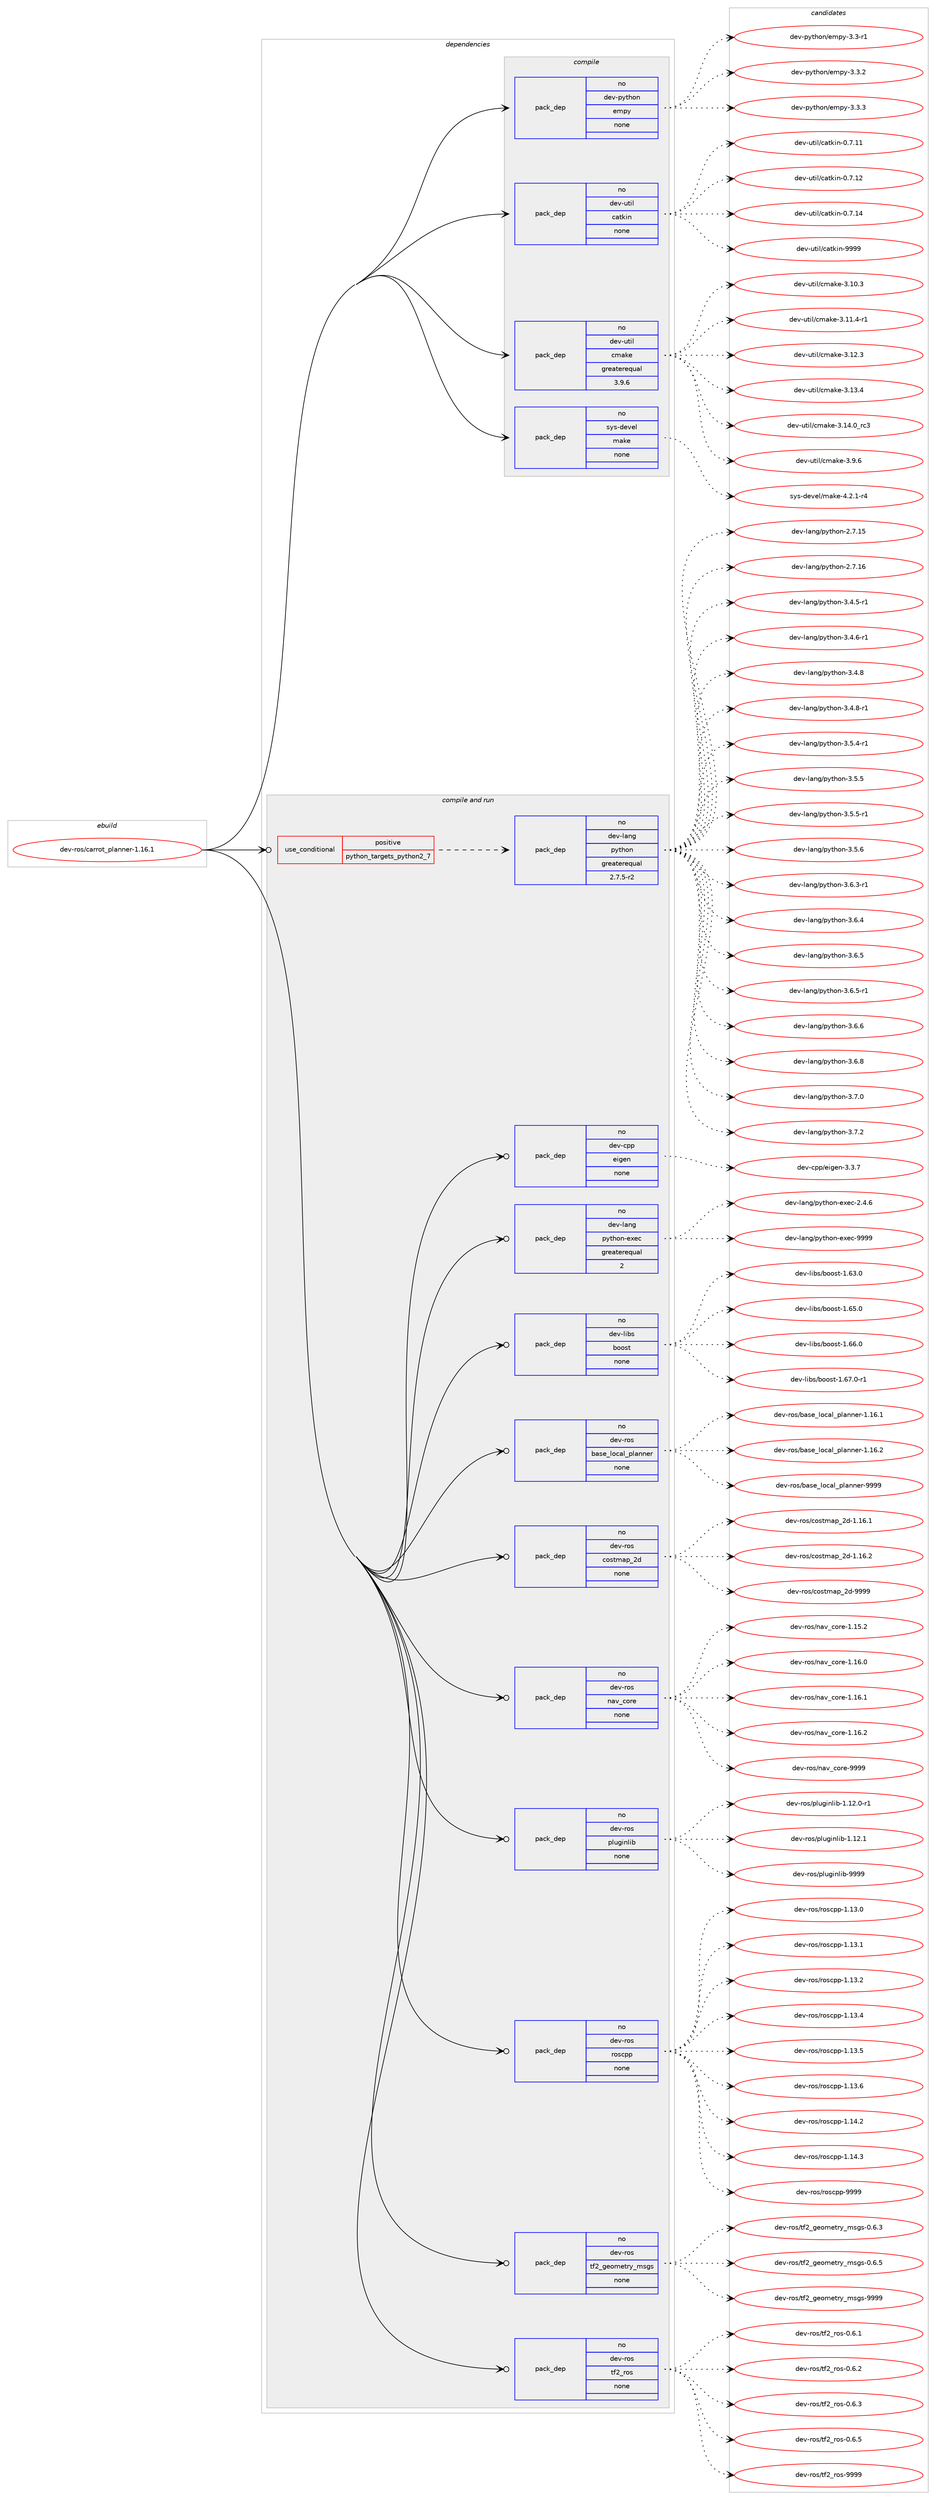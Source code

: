 digraph prolog {

# *************
# Graph options
# *************

newrank=true;
concentrate=true;
compound=true;
graph [rankdir=LR,fontname=Helvetica,fontsize=10,ranksep=1.5];#, ranksep=2.5, nodesep=0.2];
edge  [arrowhead=vee];
node  [fontname=Helvetica,fontsize=10];

# **********
# The ebuild
# **********

subgraph cluster_leftcol {
color=gray;
rank=same;
label=<<i>ebuild</i>>;
id [label="dev-ros/carrot_planner-1.16.1", color=red, width=4, href="../dev-ros/carrot_planner-1.16.1.svg"];
}

# ****************
# The dependencies
# ****************

subgraph cluster_midcol {
color=gray;
label=<<i>dependencies</i>>;
subgraph cluster_compile {
fillcolor="#eeeeee";
style=filled;
label=<<i>compile</i>>;
subgraph pack1041491 {
dependency1452929 [label=<<TABLE BORDER="0" CELLBORDER="1" CELLSPACING="0" CELLPADDING="4" WIDTH="220"><TR><TD ROWSPAN="6" CELLPADDING="30">pack_dep</TD></TR><TR><TD WIDTH="110">no</TD></TR><TR><TD>dev-python</TD></TR><TR><TD>empy</TD></TR><TR><TD>none</TD></TR><TR><TD></TD></TR></TABLE>>, shape=none, color=blue];
}
id:e -> dependency1452929:w [weight=20,style="solid",arrowhead="vee"];
subgraph pack1041492 {
dependency1452930 [label=<<TABLE BORDER="0" CELLBORDER="1" CELLSPACING="0" CELLPADDING="4" WIDTH="220"><TR><TD ROWSPAN="6" CELLPADDING="30">pack_dep</TD></TR><TR><TD WIDTH="110">no</TD></TR><TR><TD>dev-util</TD></TR><TR><TD>catkin</TD></TR><TR><TD>none</TD></TR><TR><TD></TD></TR></TABLE>>, shape=none, color=blue];
}
id:e -> dependency1452930:w [weight=20,style="solid",arrowhead="vee"];
subgraph pack1041493 {
dependency1452931 [label=<<TABLE BORDER="0" CELLBORDER="1" CELLSPACING="0" CELLPADDING="4" WIDTH="220"><TR><TD ROWSPAN="6" CELLPADDING="30">pack_dep</TD></TR><TR><TD WIDTH="110">no</TD></TR><TR><TD>dev-util</TD></TR><TR><TD>cmake</TD></TR><TR><TD>greaterequal</TD></TR><TR><TD>3.9.6</TD></TR></TABLE>>, shape=none, color=blue];
}
id:e -> dependency1452931:w [weight=20,style="solid",arrowhead="vee"];
subgraph pack1041494 {
dependency1452932 [label=<<TABLE BORDER="0" CELLBORDER="1" CELLSPACING="0" CELLPADDING="4" WIDTH="220"><TR><TD ROWSPAN="6" CELLPADDING="30">pack_dep</TD></TR><TR><TD WIDTH="110">no</TD></TR><TR><TD>sys-devel</TD></TR><TR><TD>make</TD></TR><TR><TD>none</TD></TR><TR><TD></TD></TR></TABLE>>, shape=none, color=blue];
}
id:e -> dependency1452932:w [weight=20,style="solid",arrowhead="vee"];
}
subgraph cluster_compileandrun {
fillcolor="#eeeeee";
style=filled;
label=<<i>compile and run</i>>;
subgraph cond388048 {
dependency1452933 [label=<<TABLE BORDER="0" CELLBORDER="1" CELLSPACING="0" CELLPADDING="4"><TR><TD ROWSPAN="3" CELLPADDING="10">use_conditional</TD></TR><TR><TD>positive</TD></TR><TR><TD>python_targets_python2_7</TD></TR></TABLE>>, shape=none, color=red];
subgraph pack1041495 {
dependency1452934 [label=<<TABLE BORDER="0" CELLBORDER="1" CELLSPACING="0" CELLPADDING="4" WIDTH="220"><TR><TD ROWSPAN="6" CELLPADDING="30">pack_dep</TD></TR><TR><TD WIDTH="110">no</TD></TR><TR><TD>dev-lang</TD></TR><TR><TD>python</TD></TR><TR><TD>greaterequal</TD></TR><TR><TD>2.7.5-r2</TD></TR></TABLE>>, shape=none, color=blue];
}
dependency1452933:e -> dependency1452934:w [weight=20,style="dashed",arrowhead="vee"];
}
id:e -> dependency1452933:w [weight=20,style="solid",arrowhead="odotvee"];
subgraph pack1041496 {
dependency1452935 [label=<<TABLE BORDER="0" CELLBORDER="1" CELLSPACING="0" CELLPADDING="4" WIDTH="220"><TR><TD ROWSPAN="6" CELLPADDING="30">pack_dep</TD></TR><TR><TD WIDTH="110">no</TD></TR><TR><TD>dev-cpp</TD></TR><TR><TD>eigen</TD></TR><TR><TD>none</TD></TR><TR><TD></TD></TR></TABLE>>, shape=none, color=blue];
}
id:e -> dependency1452935:w [weight=20,style="solid",arrowhead="odotvee"];
subgraph pack1041497 {
dependency1452936 [label=<<TABLE BORDER="0" CELLBORDER="1" CELLSPACING="0" CELLPADDING="4" WIDTH="220"><TR><TD ROWSPAN="6" CELLPADDING="30">pack_dep</TD></TR><TR><TD WIDTH="110">no</TD></TR><TR><TD>dev-lang</TD></TR><TR><TD>python-exec</TD></TR><TR><TD>greaterequal</TD></TR><TR><TD>2</TD></TR></TABLE>>, shape=none, color=blue];
}
id:e -> dependency1452936:w [weight=20,style="solid",arrowhead="odotvee"];
subgraph pack1041498 {
dependency1452937 [label=<<TABLE BORDER="0" CELLBORDER="1" CELLSPACING="0" CELLPADDING="4" WIDTH="220"><TR><TD ROWSPAN="6" CELLPADDING="30">pack_dep</TD></TR><TR><TD WIDTH="110">no</TD></TR><TR><TD>dev-libs</TD></TR><TR><TD>boost</TD></TR><TR><TD>none</TD></TR><TR><TD></TD></TR></TABLE>>, shape=none, color=blue];
}
id:e -> dependency1452937:w [weight=20,style="solid",arrowhead="odotvee"];
subgraph pack1041499 {
dependency1452938 [label=<<TABLE BORDER="0" CELLBORDER="1" CELLSPACING="0" CELLPADDING="4" WIDTH="220"><TR><TD ROWSPAN="6" CELLPADDING="30">pack_dep</TD></TR><TR><TD WIDTH="110">no</TD></TR><TR><TD>dev-ros</TD></TR><TR><TD>base_local_planner</TD></TR><TR><TD>none</TD></TR><TR><TD></TD></TR></TABLE>>, shape=none, color=blue];
}
id:e -> dependency1452938:w [weight=20,style="solid",arrowhead="odotvee"];
subgraph pack1041500 {
dependency1452939 [label=<<TABLE BORDER="0" CELLBORDER="1" CELLSPACING="0" CELLPADDING="4" WIDTH="220"><TR><TD ROWSPAN="6" CELLPADDING="30">pack_dep</TD></TR><TR><TD WIDTH="110">no</TD></TR><TR><TD>dev-ros</TD></TR><TR><TD>costmap_2d</TD></TR><TR><TD>none</TD></TR><TR><TD></TD></TR></TABLE>>, shape=none, color=blue];
}
id:e -> dependency1452939:w [weight=20,style="solid",arrowhead="odotvee"];
subgraph pack1041501 {
dependency1452940 [label=<<TABLE BORDER="0" CELLBORDER="1" CELLSPACING="0" CELLPADDING="4" WIDTH="220"><TR><TD ROWSPAN="6" CELLPADDING="30">pack_dep</TD></TR><TR><TD WIDTH="110">no</TD></TR><TR><TD>dev-ros</TD></TR><TR><TD>nav_core</TD></TR><TR><TD>none</TD></TR><TR><TD></TD></TR></TABLE>>, shape=none, color=blue];
}
id:e -> dependency1452940:w [weight=20,style="solid",arrowhead="odotvee"];
subgraph pack1041502 {
dependency1452941 [label=<<TABLE BORDER="0" CELLBORDER="1" CELLSPACING="0" CELLPADDING="4" WIDTH="220"><TR><TD ROWSPAN="6" CELLPADDING="30">pack_dep</TD></TR><TR><TD WIDTH="110">no</TD></TR><TR><TD>dev-ros</TD></TR><TR><TD>pluginlib</TD></TR><TR><TD>none</TD></TR><TR><TD></TD></TR></TABLE>>, shape=none, color=blue];
}
id:e -> dependency1452941:w [weight=20,style="solid",arrowhead="odotvee"];
subgraph pack1041503 {
dependency1452942 [label=<<TABLE BORDER="0" CELLBORDER="1" CELLSPACING="0" CELLPADDING="4" WIDTH="220"><TR><TD ROWSPAN="6" CELLPADDING="30">pack_dep</TD></TR><TR><TD WIDTH="110">no</TD></TR><TR><TD>dev-ros</TD></TR><TR><TD>roscpp</TD></TR><TR><TD>none</TD></TR><TR><TD></TD></TR></TABLE>>, shape=none, color=blue];
}
id:e -> dependency1452942:w [weight=20,style="solid",arrowhead="odotvee"];
subgraph pack1041504 {
dependency1452943 [label=<<TABLE BORDER="0" CELLBORDER="1" CELLSPACING="0" CELLPADDING="4" WIDTH="220"><TR><TD ROWSPAN="6" CELLPADDING="30">pack_dep</TD></TR><TR><TD WIDTH="110">no</TD></TR><TR><TD>dev-ros</TD></TR><TR><TD>tf2_geometry_msgs</TD></TR><TR><TD>none</TD></TR><TR><TD></TD></TR></TABLE>>, shape=none, color=blue];
}
id:e -> dependency1452943:w [weight=20,style="solid",arrowhead="odotvee"];
subgraph pack1041505 {
dependency1452944 [label=<<TABLE BORDER="0" CELLBORDER="1" CELLSPACING="0" CELLPADDING="4" WIDTH="220"><TR><TD ROWSPAN="6" CELLPADDING="30">pack_dep</TD></TR><TR><TD WIDTH="110">no</TD></TR><TR><TD>dev-ros</TD></TR><TR><TD>tf2_ros</TD></TR><TR><TD>none</TD></TR><TR><TD></TD></TR></TABLE>>, shape=none, color=blue];
}
id:e -> dependency1452944:w [weight=20,style="solid",arrowhead="odotvee"];
}
subgraph cluster_run {
fillcolor="#eeeeee";
style=filled;
label=<<i>run</i>>;
}
}

# **************
# The candidates
# **************

subgraph cluster_choices {
rank=same;
color=gray;
label=<<i>candidates</i>>;

subgraph choice1041491 {
color=black;
nodesep=1;
choice1001011184511212111610411111047101109112121455146514511449 [label="dev-python/empy-3.3-r1", color=red, width=4,href="../dev-python/empy-3.3-r1.svg"];
choice1001011184511212111610411111047101109112121455146514650 [label="dev-python/empy-3.3.2", color=red, width=4,href="../dev-python/empy-3.3.2.svg"];
choice1001011184511212111610411111047101109112121455146514651 [label="dev-python/empy-3.3.3", color=red, width=4,href="../dev-python/empy-3.3.3.svg"];
dependency1452929:e -> choice1001011184511212111610411111047101109112121455146514511449:w [style=dotted,weight="100"];
dependency1452929:e -> choice1001011184511212111610411111047101109112121455146514650:w [style=dotted,weight="100"];
dependency1452929:e -> choice1001011184511212111610411111047101109112121455146514651:w [style=dotted,weight="100"];
}
subgraph choice1041492 {
color=black;
nodesep=1;
choice1001011184511711610510847999711610710511045484655464949 [label="dev-util/catkin-0.7.11", color=red, width=4,href="../dev-util/catkin-0.7.11.svg"];
choice1001011184511711610510847999711610710511045484655464950 [label="dev-util/catkin-0.7.12", color=red, width=4,href="../dev-util/catkin-0.7.12.svg"];
choice1001011184511711610510847999711610710511045484655464952 [label="dev-util/catkin-0.7.14", color=red, width=4,href="../dev-util/catkin-0.7.14.svg"];
choice100101118451171161051084799971161071051104557575757 [label="dev-util/catkin-9999", color=red, width=4,href="../dev-util/catkin-9999.svg"];
dependency1452930:e -> choice1001011184511711610510847999711610710511045484655464949:w [style=dotted,weight="100"];
dependency1452930:e -> choice1001011184511711610510847999711610710511045484655464950:w [style=dotted,weight="100"];
dependency1452930:e -> choice1001011184511711610510847999711610710511045484655464952:w [style=dotted,weight="100"];
dependency1452930:e -> choice100101118451171161051084799971161071051104557575757:w [style=dotted,weight="100"];
}
subgraph choice1041493 {
color=black;
nodesep=1;
choice1001011184511711610510847991099710710145514649484651 [label="dev-util/cmake-3.10.3", color=red, width=4,href="../dev-util/cmake-3.10.3.svg"];
choice10010111845117116105108479910997107101455146494946524511449 [label="dev-util/cmake-3.11.4-r1", color=red, width=4,href="../dev-util/cmake-3.11.4-r1.svg"];
choice1001011184511711610510847991099710710145514649504651 [label="dev-util/cmake-3.12.3", color=red, width=4,href="../dev-util/cmake-3.12.3.svg"];
choice1001011184511711610510847991099710710145514649514652 [label="dev-util/cmake-3.13.4", color=red, width=4,href="../dev-util/cmake-3.13.4.svg"];
choice1001011184511711610510847991099710710145514649524648951149951 [label="dev-util/cmake-3.14.0_rc3", color=red, width=4,href="../dev-util/cmake-3.14.0_rc3.svg"];
choice10010111845117116105108479910997107101455146574654 [label="dev-util/cmake-3.9.6", color=red, width=4,href="../dev-util/cmake-3.9.6.svg"];
dependency1452931:e -> choice1001011184511711610510847991099710710145514649484651:w [style=dotted,weight="100"];
dependency1452931:e -> choice10010111845117116105108479910997107101455146494946524511449:w [style=dotted,weight="100"];
dependency1452931:e -> choice1001011184511711610510847991099710710145514649504651:w [style=dotted,weight="100"];
dependency1452931:e -> choice1001011184511711610510847991099710710145514649514652:w [style=dotted,weight="100"];
dependency1452931:e -> choice1001011184511711610510847991099710710145514649524648951149951:w [style=dotted,weight="100"];
dependency1452931:e -> choice10010111845117116105108479910997107101455146574654:w [style=dotted,weight="100"];
}
subgraph choice1041494 {
color=black;
nodesep=1;
choice1151211154510010111810110847109971071014552465046494511452 [label="sys-devel/make-4.2.1-r4", color=red, width=4,href="../sys-devel/make-4.2.1-r4.svg"];
dependency1452932:e -> choice1151211154510010111810110847109971071014552465046494511452:w [style=dotted,weight="100"];
}
subgraph choice1041495 {
color=black;
nodesep=1;
choice10010111845108971101034711212111610411111045504655464953 [label="dev-lang/python-2.7.15", color=red, width=4,href="../dev-lang/python-2.7.15.svg"];
choice10010111845108971101034711212111610411111045504655464954 [label="dev-lang/python-2.7.16", color=red, width=4,href="../dev-lang/python-2.7.16.svg"];
choice1001011184510897110103471121211161041111104551465246534511449 [label="dev-lang/python-3.4.5-r1", color=red, width=4,href="../dev-lang/python-3.4.5-r1.svg"];
choice1001011184510897110103471121211161041111104551465246544511449 [label="dev-lang/python-3.4.6-r1", color=red, width=4,href="../dev-lang/python-3.4.6-r1.svg"];
choice100101118451089711010347112121116104111110455146524656 [label="dev-lang/python-3.4.8", color=red, width=4,href="../dev-lang/python-3.4.8.svg"];
choice1001011184510897110103471121211161041111104551465246564511449 [label="dev-lang/python-3.4.8-r1", color=red, width=4,href="../dev-lang/python-3.4.8-r1.svg"];
choice1001011184510897110103471121211161041111104551465346524511449 [label="dev-lang/python-3.5.4-r1", color=red, width=4,href="../dev-lang/python-3.5.4-r1.svg"];
choice100101118451089711010347112121116104111110455146534653 [label="dev-lang/python-3.5.5", color=red, width=4,href="../dev-lang/python-3.5.5.svg"];
choice1001011184510897110103471121211161041111104551465346534511449 [label="dev-lang/python-3.5.5-r1", color=red, width=4,href="../dev-lang/python-3.5.5-r1.svg"];
choice100101118451089711010347112121116104111110455146534654 [label="dev-lang/python-3.5.6", color=red, width=4,href="../dev-lang/python-3.5.6.svg"];
choice1001011184510897110103471121211161041111104551465446514511449 [label="dev-lang/python-3.6.3-r1", color=red, width=4,href="../dev-lang/python-3.6.3-r1.svg"];
choice100101118451089711010347112121116104111110455146544652 [label="dev-lang/python-3.6.4", color=red, width=4,href="../dev-lang/python-3.6.4.svg"];
choice100101118451089711010347112121116104111110455146544653 [label="dev-lang/python-3.6.5", color=red, width=4,href="../dev-lang/python-3.6.5.svg"];
choice1001011184510897110103471121211161041111104551465446534511449 [label="dev-lang/python-3.6.5-r1", color=red, width=4,href="../dev-lang/python-3.6.5-r1.svg"];
choice100101118451089711010347112121116104111110455146544654 [label="dev-lang/python-3.6.6", color=red, width=4,href="../dev-lang/python-3.6.6.svg"];
choice100101118451089711010347112121116104111110455146544656 [label="dev-lang/python-3.6.8", color=red, width=4,href="../dev-lang/python-3.6.8.svg"];
choice100101118451089711010347112121116104111110455146554648 [label="dev-lang/python-3.7.0", color=red, width=4,href="../dev-lang/python-3.7.0.svg"];
choice100101118451089711010347112121116104111110455146554650 [label="dev-lang/python-3.7.2", color=red, width=4,href="../dev-lang/python-3.7.2.svg"];
dependency1452934:e -> choice10010111845108971101034711212111610411111045504655464953:w [style=dotted,weight="100"];
dependency1452934:e -> choice10010111845108971101034711212111610411111045504655464954:w [style=dotted,weight="100"];
dependency1452934:e -> choice1001011184510897110103471121211161041111104551465246534511449:w [style=dotted,weight="100"];
dependency1452934:e -> choice1001011184510897110103471121211161041111104551465246544511449:w [style=dotted,weight="100"];
dependency1452934:e -> choice100101118451089711010347112121116104111110455146524656:w [style=dotted,weight="100"];
dependency1452934:e -> choice1001011184510897110103471121211161041111104551465246564511449:w [style=dotted,weight="100"];
dependency1452934:e -> choice1001011184510897110103471121211161041111104551465346524511449:w [style=dotted,weight="100"];
dependency1452934:e -> choice100101118451089711010347112121116104111110455146534653:w [style=dotted,weight="100"];
dependency1452934:e -> choice1001011184510897110103471121211161041111104551465346534511449:w [style=dotted,weight="100"];
dependency1452934:e -> choice100101118451089711010347112121116104111110455146534654:w [style=dotted,weight="100"];
dependency1452934:e -> choice1001011184510897110103471121211161041111104551465446514511449:w [style=dotted,weight="100"];
dependency1452934:e -> choice100101118451089711010347112121116104111110455146544652:w [style=dotted,weight="100"];
dependency1452934:e -> choice100101118451089711010347112121116104111110455146544653:w [style=dotted,weight="100"];
dependency1452934:e -> choice1001011184510897110103471121211161041111104551465446534511449:w [style=dotted,weight="100"];
dependency1452934:e -> choice100101118451089711010347112121116104111110455146544654:w [style=dotted,weight="100"];
dependency1452934:e -> choice100101118451089711010347112121116104111110455146544656:w [style=dotted,weight="100"];
dependency1452934:e -> choice100101118451089711010347112121116104111110455146554648:w [style=dotted,weight="100"];
dependency1452934:e -> choice100101118451089711010347112121116104111110455146554650:w [style=dotted,weight="100"];
}
subgraph choice1041496 {
color=black;
nodesep=1;
choice100101118459911211247101105103101110455146514655 [label="dev-cpp/eigen-3.3.7", color=red, width=4,href="../dev-cpp/eigen-3.3.7.svg"];
dependency1452935:e -> choice100101118459911211247101105103101110455146514655:w [style=dotted,weight="100"];
}
subgraph choice1041497 {
color=black;
nodesep=1;
choice1001011184510897110103471121211161041111104510112010199455046524654 [label="dev-lang/python-exec-2.4.6", color=red, width=4,href="../dev-lang/python-exec-2.4.6.svg"];
choice10010111845108971101034711212111610411111045101120101994557575757 [label="dev-lang/python-exec-9999", color=red, width=4,href="../dev-lang/python-exec-9999.svg"];
dependency1452936:e -> choice1001011184510897110103471121211161041111104510112010199455046524654:w [style=dotted,weight="100"];
dependency1452936:e -> choice10010111845108971101034711212111610411111045101120101994557575757:w [style=dotted,weight="100"];
}
subgraph choice1041498 {
color=black;
nodesep=1;
choice1001011184510810598115479811111111511645494654514648 [label="dev-libs/boost-1.63.0", color=red, width=4,href="../dev-libs/boost-1.63.0.svg"];
choice1001011184510810598115479811111111511645494654534648 [label="dev-libs/boost-1.65.0", color=red, width=4,href="../dev-libs/boost-1.65.0.svg"];
choice1001011184510810598115479811111111511645494654544648 [label="dev-libs/boost-1.66.0", color=red, width=4,href="../dev-libs/boost-1.66.0.svg"];
choice10010111845108105981154798111111115116454946545546484511449 [label="dev-libs/boost-1.67.0-r1", color=red, width=4,href="../dev-libs/boost-1.67.0-r1.svg"];
dependency1452937:e -> choice1001011184510810598115479811111111511645494654514648:w [style=dotted,weight="100"];
dependency1452937:e -> choice1001011184510810598115479811111111511645494654534648:w [style=dotted,weight="100"];
dependency1452937:e -> choice1001011184510810598115479811111111511645494654544648:w [style=dotted,weight="100"];
dependency1452937:e -> choice10010111845108105981154798111111115116454946545546484511449:w [style=dotted,weight="100"];
}
subgraph choice1041499 {
color=black;
nodesep=1;
choice10010111845114111115479897115101951081119997108951121089711011010111445494649544649 [label="dev-ros/base_local_planner-1.16.1", color=red, width=4,href="../dev-ros/base_local_planner-1.16.1.svg"];
choice10010111845114111115479897115101951081119997108951121089711011010111445494649544650 [label="dev-ros/base_local_planner-1.16.2", color=red, width=4,href="../dev-ros/base_local_planner-1.16.2.svg"];
choice1001011184511411111547989711510195108111999710895112108971101101011144557575757 [label="dev-ros/base_local_planner-9999", color=red, width=4,href="../dev-ros/base_local_planner-9999.svg"];
dependency1452938:e -> choice10010111845114111115479897115101951081119997108951121089711011010111445494649544649:w [style=dotted,weight="100"];
dependency1452938:e -> choice10010111845114111115479897115101951081119997108951121089711011010111445494649544650:w [style=dotted,weight="100"];
dependency1452938:e -> choice1001011184511411111547989711510195108111999710895112108971101101011144557575757:w [style=dotted,weight="100"];
}
subgraph choice1041500 {
color=black;
nodesep=1;
choice10010111845114111115479911111511610997112955010045494649544649 [label="dev-ros/costmap_2d-1.16.1", color=red, width=4,href="../dev-ros/costmap_2d-1.16.1.svg"];
choice10010111845114111115479911111511610997112955010045494649544650 [label="dev-ros/costmap_2d-1.16.2", color=red, width=4,href="../dev-ros/costmap_2d-1.16.2.svg"];
choice1001011184511411111547991111151161099711295501004557575757 [label="dev-ros/costmap_2d-9999", color=red, width=4,href="../dev-ros/costmap_2d-9999.svg"];
dependency1452939:e -> choice10010111845114111115479911111511610997112955010045494649544649:w [style=dotted,weight="100"];
dependency1452939:e -> choice10010111845114111115479911111511610997112955010045494649544650:w [style=dotted,weight="100"];
dependency1452939:e -> choice1001011184511411111547991111151161099711295501004557575757:w [style=dotted,weight="100"];
}
subgraph choice1041501 {
color=black;
nodesep=1;
choice100101118451141111154711097118959911111410145494649534650 [label="dev-ros/nav_core-1.15.2", color=red, width=4,href="../dev-ros/nav_core-1.15.2.svg"];
choice100101118451141111154711097118959911111410145494649544648 [label="dev-ros/nav_core-1.16.0", color=red, width=4,href="../dev-ros/nav_core-1.16.0.svg"];
choice100101118451141111154711097118959911111410145494649544649 [label="dev-ros/nav_core-1.16.1", color=red, width=4,href="../dev-ros/nav_core-1.16.1.svg"];
choice100101118451141111154711097118959911111410145494649544650 [label="dev-ros/nav_core-1.16.2", color=red, width=4,href="../dev-ros/nav_core-1.16.2.svg"];
choice10010111845114111115471109711895991111141014557575757 [label="dev-ros/nav_core-9999", color=red, width=4,href="../dev-ros/nav_core-9999.svg"];
dependency1452940:e -> choice100101118451141111154711097118959911111410145494649534650:w [style=dotted,weight="100"];
dependency1452940:e -> choice100101118451141111154711097118959911111410145494649544648:w [style=dotted,weight="100"];
dependency1452940:e -> choice100101118451141111154711097118959911111410145494649544649:w [style=dotted,weight="100"];
dependency1452940:e -> choice100101118451141111154711097118959911111410145494649544650:w [style=dotted,weight="100"];
dependency1452940:e -> choice10010111845114111115471109711895991111141014557575757:w [style=dotted,weight="100"];
}
subgraph choice1041502 {
color=black;
nodesep=1;
choice100101118451141111154711210811710310511010810598454946495046484511449 [label="dev-ros/pluginlib-1.12.0-r1", color=red, width=4,href="../dev-ros/pluginlib-1.12.0-r1.svg"];
choice10010111845114111115471121081171031051101081059845494649504649 [label="dev-ros/pluginlib-1.12.1", color=red, width=4,href="../dev-ros/pluginlib-1.12.1.svg"];
choice1001011184511411111547112108117103105110108105984557575757 [label="dev-ros/pluginlib-9999", color=red, width=4,href="../dev-ros/pluginlib-9999.svg"];
dependency1452941:e -> choice100101118451141111154711210811710310511010810598454946495046484511449:w [style=dotted,weight="100"];
dependency1452941:e -> choice10010111845114111115471121081171031051101081059845494649504649:w [style=dotted,weight="100"];
dependency1452941:e -> choice1001011184511411111547112108117103105110108105984557575757:w [style=dotted,weight="100"];
}
subgraph choice1041503 {
color=black;
nodesep=1;
choice10010111845114111115471141111159911211245494649514648 [label="dev-ros/roscpp-1.13.0", color=red, width=4,href="../dev-ros/roscpp-1.13.0.svg"];
choice10010111845114111115471141111159911211245494649514649 [label="dev-ros/roscpp-1.13.1", color=red, width=4,href="../dev-ros/roscpp-1.13.1.svg"];
choice10010111845114111115471141111159911211245494649514650 [label="dev-ros/roscpp-1.13.2", color=red, width=4,href="../dev-ros/roscpp-1.13.2.svg"];
choice10010111845114111115471141111159911211245494649514652 [label="dev-ros/roscpp-1.13.4", color=red, width=4,href="../dev-ros/roscpp-1.13.4.svg"];
choice10010111845114111115471141111159911211245494649514653 [label="dev-ros/roscpp-1.13.5", color=red, width=4,href="../dev-ros/roscpp-1.13.5.svg"];
choice10010111845114111115471141111159911211245494649514654 [label="dev-ros/roscpp-1.13.6", color=red, width=4,href="../dev-ros/roscpp-1.13.6.svg"];
choice10010111845114111115471141111159911211245494649524650 [label="dev-ros/roscpp-1.14.2", color=red, width=4,href="../dev-ros/roscpp-1.14.2.svg"];
choice10010111845114111115471141111159911211245494649524651 [label="dev-ros/roscpp-1.14.3", color=red, width=4,href="../dev-ros/roscpp-1.14.3.svg"];
choice1001011184511411111547114111115991121124557575757 [label="dev-ros/roscpp-9999", color=red, width=4,href="../dev-ros/roscpp-9999.svg"];
dependency1452942:e -> choice10010111845114111115471141111159911211245494649514648:w [style=dotted,weight="100"];
dependency1452942:e -> choice10010111845114111115471141111159911211245494649514649:w [style=dotted,weight="100"];
dependency1452942:e -> choice10010111845114111115471141111159911211245494649514650:w [style=dotted,weight="100"];
dependency1452942:e -> choice10010111845114111115471141111159911211245494649514652:w [style=dotted,weight="100"];
dependency1452942:e -> choice10010111845114111115471141111159911211245494649514653:w [style=dotted,weight="100"];
dependency1452942:e -> choice10010111845114111115471141111159911211245494649514654:w [style=dotted,weight="100"];
dependency1452942:e -> choice10010111845114111115471141111159911211245494649524650:w [style=dotted,weight="100"];
dependency1452942:e -> choice10010111845114111115471141111159911211245494649524651:w [style=dotted,weight="100"];
dependency1452942:e -> choice1001011184511411111547114111115991121124557575757:w [style=dotted,weight="100"];
}
subgraph choice1041504 {
color=black;
nodesep=1;
choice1001011184511411111547116102509510310111110910111611412195109115103115454846544651 [label="dev-ros/tf2_geometry_msgs-0.6.3", color=red, width=4,href="../dev-ros/tf2_geometry_msgs-0.6.3.svg"];
choice1001011184511411111547116102509510310111110910111611412195109115103115454846544653 [label="dev-ros/tf2_geometry_msgs-0.6.5", color=red, width=4,href="../dev-ros/tf2_geometry_msgs-0.6.5.svg"];
choice10010111845114111115471161025095103101111109101116114121951091151031154557575757 [label="dev-ros/tf2_geometry_msgs-9999", color=red, width=4,href="../dev-ros/tf2_geometry_msgs-9999.svg"];
dependency1452943:e -> choice1001011184511411111547116102509510310111110910111611412195109115103115454846544651:w [style=dotted,weight="100"];
dependency1452943:e -> choice1001011184511411111547116102509510310111110910111611412195109115103115454846544653:w [style=dotted,weight="100"];
dependency1452943:e -> choice10010111845114111115471161025095103101111109101116114121951091151031154557575757:w [style=dotted,weight="100"];
}
subgraph choice1041505 {
color=black;
nodesep=1;
choice10010111845114111115471161025095114111115454846544649 [label="dev-ros/tf2_ros-0.6.1", color=red, width=4,href="../dev-ros/tf2_ros-0.6.1.svg"];
choice10010111845114111115471161025095114111115454846544650 [label="dev-ros/tf2_ros-0.6.2", color=red, width=4,href="../dev-ros/tf2_ros-0.6.2.svg"];
choice10010111845114111115471161025095114111115454846544651 [label="dev-ros/tf2_ros-0.6.3", color=red, width=4,href="../dev-ros/tf2_ros-0.6.3.svg"];
choice10010111845114111115471161025095114111115454846544653 [label="dev-ros/tf2_ros-0.6.5", color=red, width=4,href="../dev-ros/tf2_ros-0.6.5.svg"];
choice100101118451141111154711610250951141111154557575757 [label="dev-ros/tf2_ros-9999", color=red, width=4,href="../dev-ros/tf2_ros-9999.svg"];
dependency1452944:e -> choice10010111845114111115471161025095114111115454846544649:w [style=dotted,weight="100"];
dependency1452944:e -> choice10010111845114111115471161025095114111115454846544650:w [style=dotted,weight="100"];
dependency1452944:e -> choice10010111845114111115471161025095114111115454846544651:w [style=dotted,weight="100"];
dependency1452944:e -> choice10010111845114111115471161025095114111115454846544653:w [style=dotted,weight="100"];
dependency1452944:e -> choice100101118451141111154711610250951141111154557575757:w [style=dotted,weight="100"];
}
}

}
